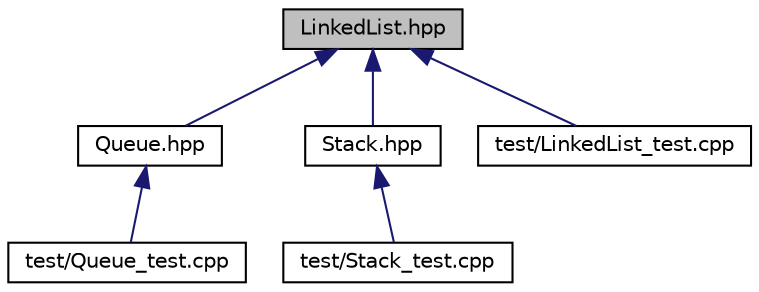 digraph "LinkedList.hpp"
{
  edge [fontname="Helvetica",fontsize="10",labelfontname="Helvetica",labelfontsize="10"];
  node [fontname="Helvetica",fontsize="10",shape=record];
  Node5 [label="LinkedList.hpp",height=0.2,width=0.4,color="black", fillcolor="grey75", style="filled", fontcolor="black"];
  Node5 -> Node6 [dir="back",color="midnightblue",fontsize="10",style="solid",fontname="Helvetica"];
  Node6 [label="Queue.hpp",height=0.2,width=0.4,color="black", fillcolor="white", style="filled",URL="$_queue_8hpp.html"];
  Node6 -> Node7 [dir="back",color="midnightblue",fontsize="10",style="solid",fontname="Helvetica"];
  Node7 [label="test/Queue_test.cpp",height=0.2,width=0.4,color="black", fillcolor="white", style="filled",URL="$_queue__test_8cpp.html"];
  Node5 -> Node8 [dir="back",color="midnightblue",fontsize="10",style="solid",fontname="Helvetica"];
  Node8 [label="Stack.hpp",height=0.2,width=0.4,color="black", fillcolor="white", style="filled",URL="$_stack_8hpp.html"];
  Node8 -> Node9 [dir="back",color="midnightblue",fontsize="10",style="solid",fontname="Helvetica"];
  Node9 [label="test/Stack_test.cpp",height=0.2,width=0.4,color="black", fillcolor="white", style="filled",URL="$_stack__test_8cpp.html"];
  Node5 -> Node10 [dir="back",color="midnightblue",fontsize="10",style="solid",fontname="Helvetica"];
  Node10 [label="test/LinkedList_test.cpp",height=0.2,width=0.4,color="black", fillcolor="white", style="filled",URL="$_linked_list__test_8cpp.html"];
}
